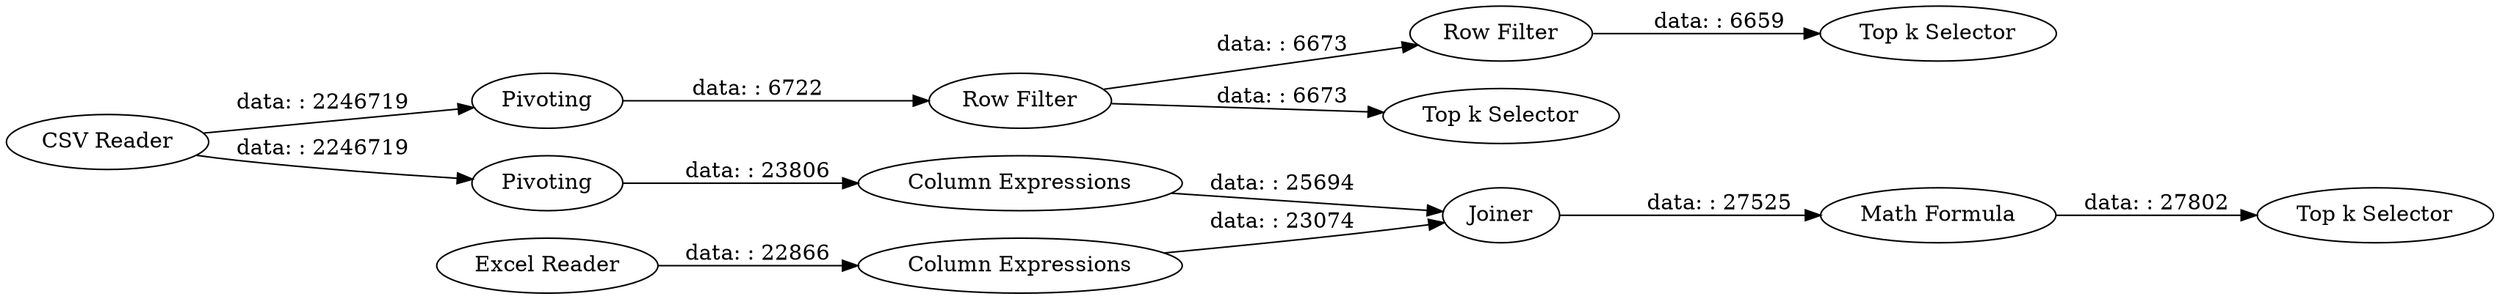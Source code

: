 digraph {
	"-6903750965427408726_8" [label="Row Filter"]
	"-6903750965427408726_3" [label=Pivoting]
	"-6903750965427408726_1" [label="CSV Reader"]
	"-6903750965427408726_9" [label=Pivoting]
	"-6903750965427408726_15" [label="Math Formula"]
	"-6903750965427408726_16" [label="Top k Selector"]
	"-6903750965427408726_4" [label="Top k Selector"]
	"-6903750965427408726_11" [label="Column Expressions"]
	"-6903750965427408726_2" [label="Excel Reader"]
	"-6903750965427408726_13" [label="Column Expressions"]
	"-6903750965427408726_5" [label="Top k Selector"]
	"-6903750965427408726_7" [label="Row Filter"]
	"-6903750965427408726_12" [label=Joiner]
	"-6903750965427408726_1" -> "-6903750965427408726_3" [label="data: : 2246719"]
	"-6903750965427408726_8" -> "-6903750965427408726_4" [label="data: : 6659"]
	"-6903750965427408726_3" -> "-6903750965427408726_7" [label="data: : 6722"]
	"-6903750965427408726_15" -> "-6903750965427408726_16" [label="data: : 27802"]
	"-6903750965427408726_13" -> "-6903750965427408726_12" [label="data: : 23074"]
	"-6903750965427408726_9" -> "-6903750965427408726_11" [label="data: : 23806"]
	"-6903750965427408726_11" -> "-6903750965427408726_12" [label="data: : 25694"]
	"-6903750965427408726_12" -> "-6903750965427408726_15" [label="data: : 27525"]
	"-6903750965427408726_2" -> "-6903750965427408726_13" [label="data: : 22866"]
	"-6903750965427408726_1" -> "-6903750965427408726_9" [label="data: : 2246719"]
	"-6903750965427408726_7" -> "-6903750965427408726_5" [label="data: : 6673"]
	"-6903750965427408726_7" -> "-6903750965427408726_8" [label="data: : 6673"]
	rankdir=LR
}
